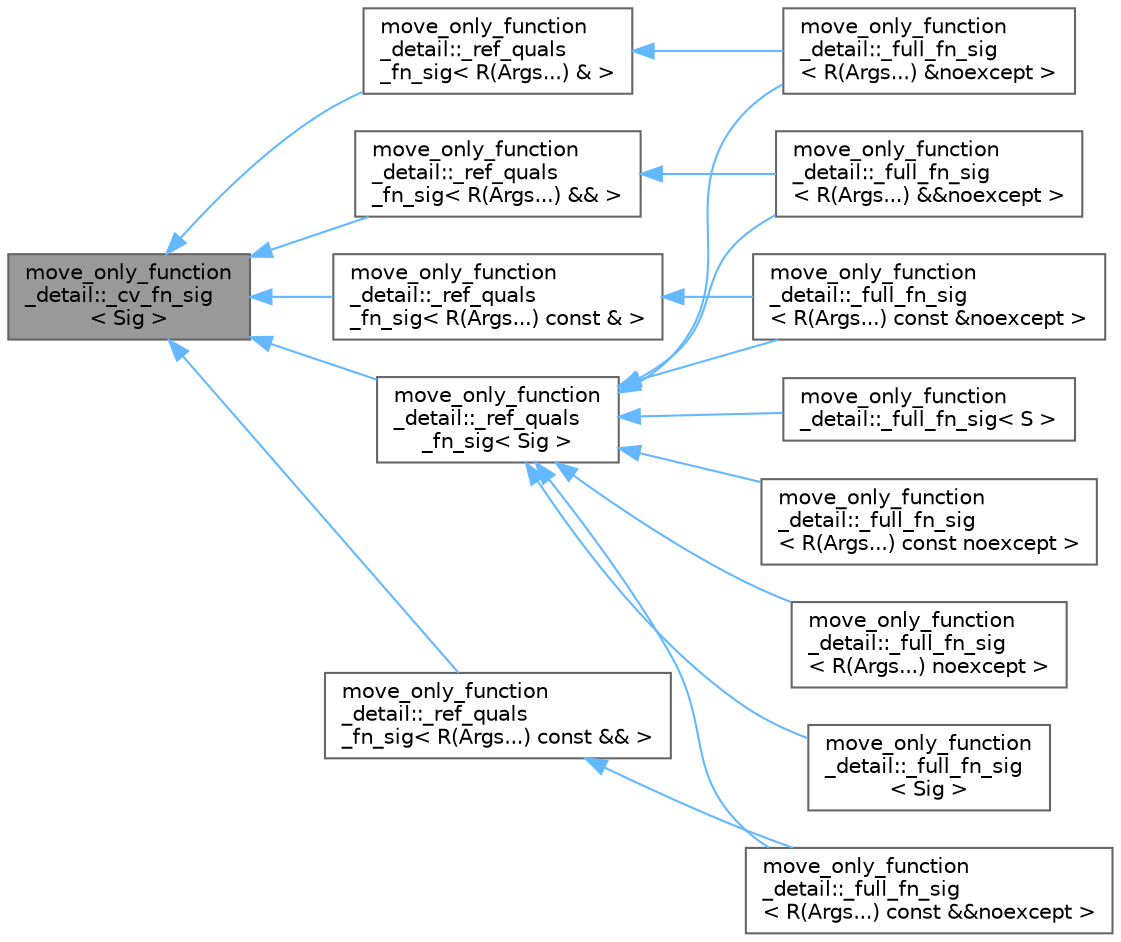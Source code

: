 digraph "move_only_function_detail::_cv_fn_sig&lt; Sig &gt;"
{
 // LATEX_PDF_SIZE
  bgcolor="transparent";
  edge [fontname=Helvetica,fontsize=10,labelfontname=Helvetica,labelfontsize=10];
  node [fontname=Helvetica,fontsize=10,shape=box,height=0.2,width=0.4];
  rankdir="LR";
  Node1 [id="Node000001",label="move_only_function\l_detail::_cv_fn_sig\l\< Sig \>",height=0.2,width=0.4,color="gray40", fillcolor="grey60", style="filled", fontcolor="black",tooltip=" "];
  Node1 -> Node2 [id="edge1_Node000001_Node000002",dir="back",color="steelblue1",style="solid",tooltip=" "];
  Node2 [id="Node000002",label="move_only_function\l_detail::_ref_quals\l_fn_sig\< R(Args...) & \>",height=0.2,width=0.4,color="gray40", fillcolor="white", style="filled",URL="$structmove__only__function__detail_1_1__ref__quals__fn__sig_3_01_r_07_args_8_8_8_08_01_6_01_4.html",tooltip=" "];
  Node2 -> Node3 [id="edge2_Node000002_Node000003",dir="back",color="steelblue1",style="solid",tooltip=" "];
  Node3 [id="Node000003",label="move_only_function\l_detail::_full_fn_sig\l\< R(Args...) &noexcept \>",height=0.2,width=0.4,color="gray40", fillcolor="white", style="filled",URL="$structmove__only__function__detail_1_1__full__fn__sig_3_01_r_07_args_8_8_8_08_01_6noexcept_01_4.html",tooltip=" "];
  Node1 -> Node4 [id="edge3_Node000001_Node000004",dir="back",color="steelblue1",style="solid",tooltip=" "];
  Node4 [id="Node000004",label="move_only_function\l_detail::_ref_quals\l_fn_sig\< R(Args...) && \>",height=0.2,width=0.4,color="gray40", fillcolor="white", style="filled",URL="$structmove__only__function__detail_1_1__ref__quals__fn__sig_3_01_r_07_args_8_8_8_08_01_6_6_01_4.html",tooltip=" "];
  Node4 -> Node5 [id="edge4_Node000004_Node000005",dir="back",color="steelblue1",style="solid",tooltip=" "];
  Node5 [id="Node000005",label="move_only_function\l_detail::_full_fn_sig\l\< R(Args...) &&noexcept \>",height=0.2,width=0.4,color="gray40", fillcolor="white", style="filled",URL="$structmove__only__function__detail_1_1__full__fn__sig_3_01_r_07_args_8_8_8_08_01_6_6noexcept_01_4.html",tooltip=" "];
  Node1 -> Node6 [id="edge5_Node000001_Node000006",dir="back",color="steelblue1",style="solid",tooltip=" "];
  Node6 [id="Node000006",label="move_only_function\l_detail::_ref_quals\l_fn_sig\< R(Args...) const & \>",height=0.2,width=0.4,color="gray40", fillcolor="white", style="filled",URL="$structmove__only__function__detail_1_1__ref__quals__fn__sig_3_01_r_07_args_8_8_8_08_01const_01_6_01_4.html",tooltip=" "];
  Node6 -> Node7 [id="edge6_Node000006_Node000007",dir="back",color="steelblue1",style="solid",tooltip=" "];
  Node7 [id="Node000007",label="move_only_function\l_detail::_full_fn_sig\l\< R(Args...) const &noexcept \>",height=0.2,width=0.4,color="gray40", fillcolor="white", style="filled",URL="$structmove__only__function__detail_1_1__full__fn__sig_3_01_r_07_args_8_8_8_08_01const_01_6noexcept_01_4.html",tooltip=" "];
  Node1 -> Node8 [id="edge7_Node000001_Node000008",dir="back",color="steelblue1",style="solid",tooltip=" "];
  Node8 [id="Node000008",label="move_only_function\l_detail::_ref_quals\l_fn_sig\< R(Args...) const && \>",height=0.2,width=0.4,color="gray40", fillcolor="white", style="filled",URL="$structmove__only__function__detail_1_1__ref__quals__fn__sig_3_01_r_07_args_8_8_8_08_01const_01_6_6_01_4.html",tooltip=" "];
  Node8 -> Node9 [id="edge8_Node000008_Node000009",dir="back",color="steelblue1",style="solid",tooltip=" "];
  Node9 [id="Node000009",label="move_only_function\l_detail::_full_fn_sig\l\< R(Args...) const &&noexcept \>",height=0.2,width=0.4,color="gray40", fillcolor="white", style="filled",URL="$structmove__only__function__detail_1_1__full__fn__sig_3_01_r_07_args_8_8_8_08_01const_01_6_6noexcept_01_4.html",tooltip=" "];
  Node1 -> Node10 [id="edge9_Node000001_Node000010",dir="back",color="steelblue1",style="solid",tooltip=" "];
  Node10 [id="Node000010",label="move_only_function\l_detail::_ref_quals\l_fn_sig\< Sig \>",height=0.2,width=0.4,color="gray40", fillcolor="white", style="filled",URL="$structmove__only__function__detail_1_1__ref__quals__fn__sig.html",tooltip=" "];
  Node10 -> Node11 [id="edge10_Node000010_Node000011",dir="back",color="steelblue1",style="solid",tooltip=" "];
  Node11 [id="Node000011",label="move_only_function\l_detail::_full_fn_sig\< S \>",height=0.2,width=0.4,color="gray40", fillcolor="white", style="filled",URL="$structmove__only__function__detail_1_1__full__fn__sig.html",tooltip=" "];
  Node10 -> Node5 [id="edge11_Node000010_Node000005",dir="back",color="steelblue1",style="solid",tooltip=" "];
  Node10 -> Node3 [id="edge12_Node000010_Node000003",dir="back",color="steelblue1",style="solid",tooltip=" "];
  Node10 -> Node9 [id="edge13_Node000010_Node000009",dir="back",color="steelblue1",style="solid",tooltip=" "];
  Node10 -> Node7 [id="edge14_Node000010_Node000007",dir="back",color="steelblue1",style="solid",tooltip=" "];
  Node10 -> Node12 [id="edge15_Node000010_Node000012",dir="back",color="steelblue1",style="solid",tooltip=" "];
  Node12 [id="Node000012",label="move_only_function\l_detail::_full_fn_sig\l\< R(Args...) const noexcept \>",height=0.2,width=0.4,color="gray40", fillcolor="white", style="filled",URL="$structmove__only__function__detail_1_1__full__fn__sig_3_01_r_07_args_8_8_8_08_01const_01noexcept_01_4.html",tooltip=" "];
  Node10 -> Node13 [id="edge16_Node000010_Node000013",dir="back",color="steelblue1",style="solid",tooltip=" "];
  Node13 [id="Node000013",label="move_only_function\l_detail::_full_fn_sig\l\< R(Args...) noexcept \>",height=0.2,width=0.4,color="gray40", fillcolor="white", style="filled",URL="$structmove__only__function__detail_1_1__full__fn__sig_3_01_r_07_args_8_8_8_08_01noexcept_01_4.html",tooltip=" "];
  Node10 -> Node14 [id="edge17_Node000010_Node000014",dir="back",color="steelblue1",style="solid",tooltip=" "];
  Node14 [id="Node000014",label="move_only_function\l_detail::_full_fn_sig\l\< Sig \>",height=0.2,width=0.4,color="gray40", fillcolor="white", style="filled",URL="$structmove__only__function__detail_1_1__full__fn__sig.html",tooltip=" "];
}
